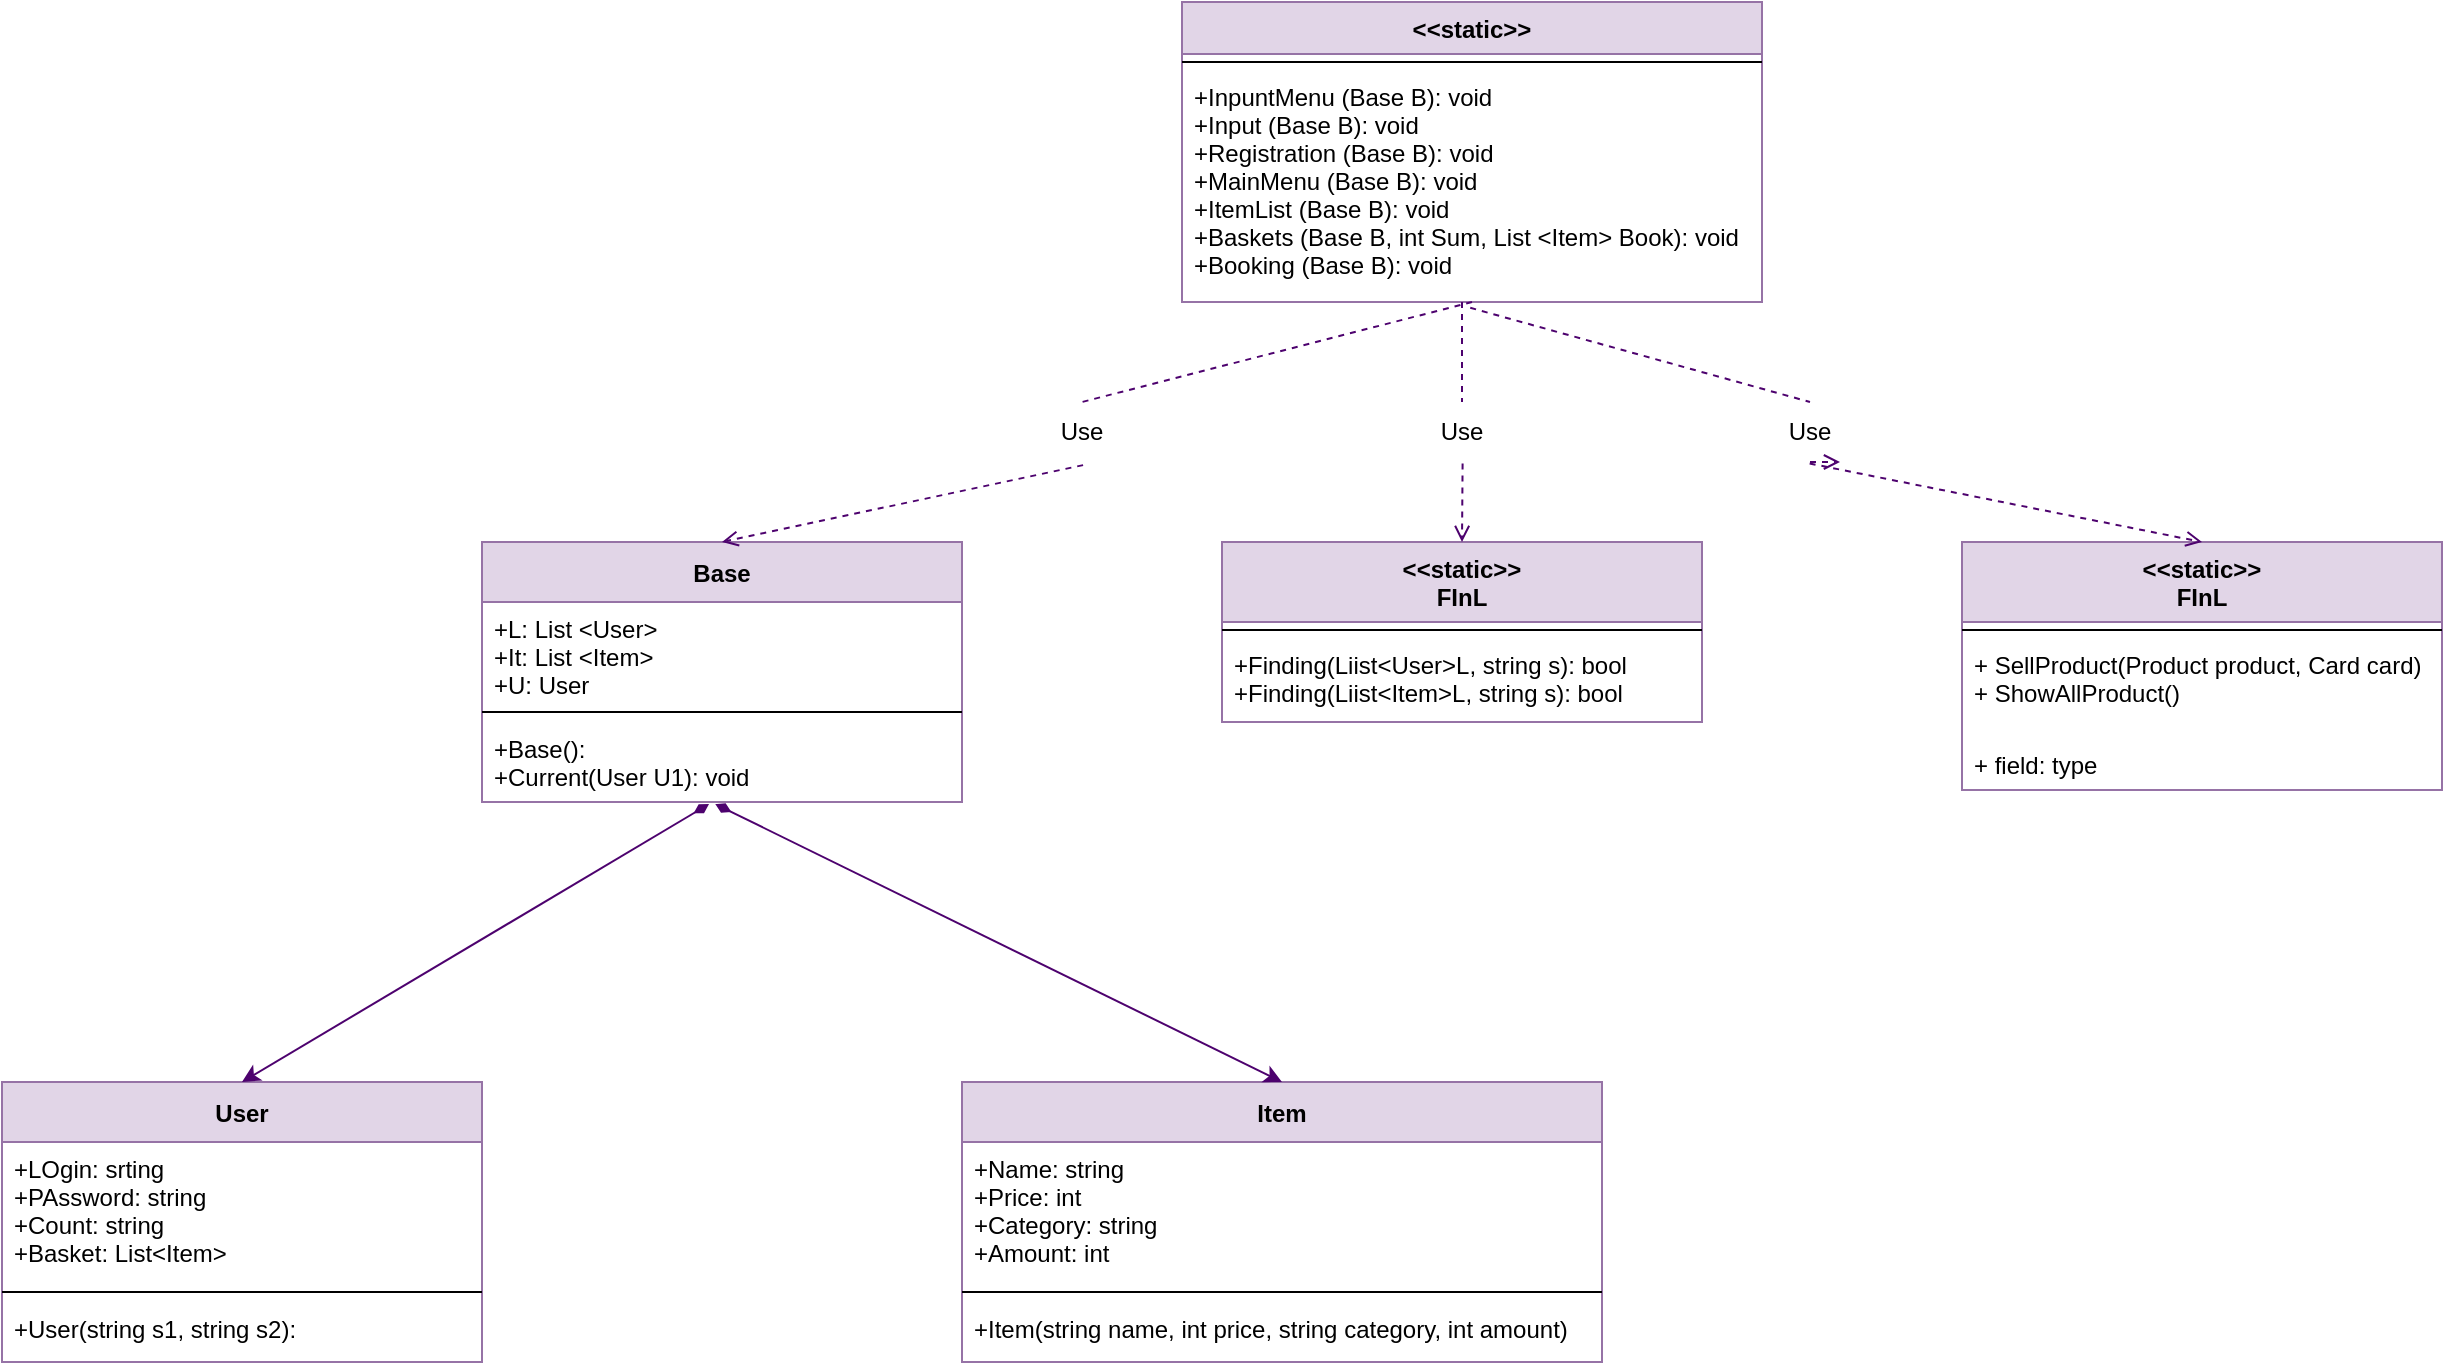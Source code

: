 <mxfile version="18.0.6" type="device"><diagram id="u2yimRovvphaygj1z19j" name="Страница 3"><mxGraphModel dx="2256" dy="2034" grid="1" gridSize="10" guides="1" tooltips="1" connect="1" arrows="1" fold="1" page="1" pageScale="1" pageWidth="827" pageHeight="1169" math="0" shadow="0"><root><mxCell id="4vUQYwWa6M3LoBv-tL_2-0"/><mxCell id="4vUQYwWa6M3LoBv-tL_2-1" parent="4vUQYwWa6M3LoBv-tL_2-0"/><mxCell id="9UH3tmX30SGG12wI8S3c-7" value="&lt;&lt;static&gt;&gt;" style="swimlane;fontStyle=1;align=center;verticalAlign=top;childLayout=stackLayout;horizontal=1;startSize=26;horizontalStack=0;resizeParent=1;resizeParentMax=0;resizeLast=0;collapsible=1;marginBottom=0;fillColor=#e1d5e7;strokeColor=#9673a6;" parent="4vUQYwWa6M3LoBv-tL_2-1" vertex="1"><mxGeometry x="130" y="-270" width="290" height="150" as="geometry"/></mxCell><mxCell id="9UH3tmX30SGG12wI8S3c-9" value="" style="line;strokeWidth=1;fillColor=none;align=left;verticalAlign=middle;spacingTop=-1;spacingLeft=3;spacingRight=3;rotatable=0;labelPosition=right;points=[];portConstraint=eastwest;" parent="9UH3tmX30SGG12wI8S3c-7" vertex="1"><mxGeometry y="26" width="290" height="8" as="geometry"/></mxCell><mxCell id="9UH3tmX30SGG12wI8S3c-10" value="+InpuntMenu (Base B): void&#10;+Input (Base B): void&#10;+Registration (Base B): void&#10;+MainMenu (Base B): void&#10;+ItemList (Base B): void&#10;+Baskets (Base B, int Sum, List &lt;Item&gt; Book): void&#10;+Booking (Base B): void" style="text;strokeColor=none;fillColor=none;align=left;verticalAlign=top;spacingLeft=4;spacingRight=4;overflow=hidden;rotatable=0;points=[[0,0.5],[1,0.5]];portConstraint=eastwest;" parent="9UH3tmX30SGG12wI8S3c-7" vertex="1"><mxGeometry y="34" width="290" height="116" as="geometry"/></mxCell><mxCell id="9UH3tmX30SGG12wI8S3c-16" value="&lt;&lt;static&gt;&gt;&#10;FInL&#10;&#10;" style="swimlane;fontStyle=1;align=center;verticalAlign=top;childLayout=stackLayout;horizontal=1;startSize=40;horizontalStack=0;resizeParent=1;resizeParentMax=0;resizeLast=0;collapsible=1;marginBottom=0;fillColor=#e1d5e7;strokeColor=#9673a6;" parent="4vUQYwWa6M3LoBv-tL_2-1" vertex="1"><mxGeometry x="520" width="240" height="124" as="geometry"/></mxCell><mxCell id="9UH3tmX30SGG12wI8S3c-18" value="" style="line;strokeWidth=1;fillColor=none;align=left;verticalAlign=middle;spacingTop=-1;spacingLeft=3;spacingRight=3;rotatable=0;labelPosition=right;points=[];portConstraint=eastwest;" parent="9UH3tmX30SGG12wI8S3c-16" vertex="1"><mxGeometry y="40" width="240" height="8" as="geometry"/></mxCell><mxCell id="9UH3tmX30SGG12wI8S3c-19" value="+ SellProduct(Product product, Card card)&#10;+ ShowAllProduct()" style="text;strokeColor=none;fillColor=none;align=left;verticalAlign=top;spacingLeft=4;spacingRight=4;overflow=hidden;rotatable=0;points=[[0,0.5],[1,0.5]];portConstraint=eastwest;" parent="9UH3tmX30SGG12wI8S3c-16" vertex="1"><mxGeometry y="48" width="240" height="50" as="geometry"/></mxCell><mxCell id="9UH3tmX30SGG12wI8S3c-17" value="+ field: type" style="text;strokeColor=none;fillColor=none;align=left;verticalAlign=top;spacingLeft=4;spacingRight=4;overflow=hidden;rotatable=0;points=[[0,0.5],[1,0.5]];portConstraint=eastwest;" parent="9UH3tmX30SGG12wI8S3c-16" vertex="1"><mxGeometry y="98" width="240" height="26" as="geometry"/></mxCell><mxCell id="rm3ZIUDmTqj-JXS1w_dZ-2" value="" style="endArrow=open;html=1;rounded=0;dashed=1;endFill=0;entryX=0.5;entryY=0;entryDx=0;entryDy=0;exitX=0.497;exitY=1.025;exitDx=0;exitDy=0;exitPerimeter=0;strokeColor=#4D026E;startArrow=none;" edge="1" parent="4vUQYwWa6M3LoBv-tL_2-1" source="rm3ZIUDmTqj-JXS1w_dZ-17" target="9UH3tmX30SGG12wI8S3c-16"><mxGeometry width="50" height="50" relative="1" as="geometry"><mxPoint x="330" y="-120" as="sourcePoint"/><mxPoint x="380" y="-70" as="targetPoint"/></mxGeometry></mxCell><mxCell id="rm3ZIUDmTqj-JXS1w_dZ-4" value="&lt;&lt;static&gt;&gt;&#10;FInL&#10;&#10;" style="swimlane;fontStyle=1;align=center;verticalAlign=top;childLayout=stackLayout;horizontal=1;startSize=40;horizontalStack=0;resizeParent=1;resizeParentMax=0;resizeLast=0;collapsible=1;marginBottom=0;fillColor=#e1d5e7;strokeColor=#9673a6;" vertex="1" parent="4vUQYwWa6M3LoBv-tL_2-1"><mxGeometry x="150" width="240" height="90" as="geometry"/></mxCell><mxCell id="rm3ZIUDmTqj-JXS1w_dZ-5" value="" style="line;strokeWidth=1;fillColor=none;align=left;verticalAlign=middle;spacingTop=-1;spacingLeft=3;spacingRight=3;rotatable=0;labelPosition=right;points=[];portConstraint=eastwest;" vertex="1" parent="rm3ZIUDmTqj-JXS1w_dZ-4"><mxGeometry y="40" width="240" height="8" as="geometry"/></mxCell><mxCell id="rm3ZIUDmTqj-JXS1w_dZ-6" value="+Finding(Liist&lt;User&gt;L, string s): bool&#10;+Finding(Liist&lt;Item&gt;L, string s): bool&#10;" style="text;strokeColor=none;fillColor=none;align=left;verticalAlign=top;spacingLeft=4;spacingRight=4;overflow=hidden;rotatable=0;points=[[0,0.5],[1,0.5]];portConstraint=eastwest;" vertex="1" parent="rm3ZIUDmTqj-JXS1w_dZ-4"><mxGeometry y="48" width="240" height="42" as="geometry"/></mxCell><mxCell id="rm3ZIUDmTqj-JXS1w_dZ-8" value="" style="endArrow=open;html=1;rounded=0;dashed=1;endFill=0;exitX=0.505;exitY=1.025;exitDx=0;exitDy=0;exitPerimeter=0;strokeColor=#4D026E;entryX=0.5;entryY=0;entryDx=0;entryDy=0;startArrow=none;" edge="1" parent="4vUQYwWa6M3LoBv-tL_2-1" source="rm3ZIUDmTqj-JXS1w_dZ-15" target="rm3ZIUDmTqj-JXS1w_dZ-4"><mxGeometry width="50" height="50" relative="1" as="geometry"><mxPoint x="160" y="-79.1" as="sourcePoint"/><mxPoint x="300" y="130" as="targetPoint"/></mxGeometry></mxCell><mxCell id="rm3ZIUDmTqj-JXS1w_dZ-9" value="Base" style="swimlane;fontStyle=1;align=center;verticalAlign=middle;childLayout=stackLayout;horizontal=1;startSize=30;horizontalStack=0;resizeParent=1;resizeParentMax=0;resizeLast=0;collapsible=1;marginBottom=0;fillColor=#e1d5e7;strokeColor=#9673a6;" vertex="1" parent="4vUQYwWa6M3LoBv-tL_2-1"><mxGeometry x="-220" width="240" height="130" as="geometry"/></mxCell><mxCell id="rm3ZIUDmTqj-JXS1w_dZ-23" value="+L: List &lt;User&gt;&#10;+It: List &lt;Item&gt;&#10;+U: User" style="text;strokeColor=none;fillColor=none;align=left;verticalAlign=top;spacingLeft=4;spacingRight=4;overflow=hidden;rotatable=0;points=[[0,0.5],[1,0.5]];portConstraint=eastwest;" vertex="1" parent="rm3ZIUDmTqj-JXS1w_dZ-9"><mxGeometry y="30" width="240" height="50" as="geometry"/></mxCell><mxCell id="rm3ZIUDmTqj-JXS1w_dZ-10" value="" style="line;strokeWidth=1;fillColor=none;align=left;verticalAlign=middle;spacingTop=-1;spacingLeft=3;spacingRight=3;rotatable=0;labelPosition=right;points=[];portConstraint=eastwest;" vertex="1" parent="rm3ZIUDmTqj-JXS1w_dZ-9"><mxGeometry y="80" width="240" height="10" as="geometry"/></mxCell><mxCell id="rm3ZIUDmTqj-JXS1w_dZ-11" value="+Base():&#10;+Current(User U1): void" style="text;strokeColor=none;fillColor=none;align=left;verticalAlign=top;spacingLeft=4;spacingRight=4;overflow=hidden;rotatable=0;points=[[0,0.5],[1,0.5]];portConstraint=eastwest;" vertex="1" parent="rm3ZIUDmTqj-JXS1w_dZ-9"><mxGeometry y="90" width="240" height="40" as="geometry"/></mxCell><mxCell id="rm3ZIUDmTqj-JXS1w_dZ-12" value="" style="endArrow=open;html=1;rounded=0;dashed=1;endFill=0;exitX=0.509;exitY=1.052;exitDx=0;exitDy=0;exitPerimeter=0;strokeColor=#4D026E;entryX=0.5;entryY=0;entryDx=0;entryDy=0;startArrow=none;" edge="1" parent="4vUQYwWa6M3LoBv-tL_2-1" source="rm3ZIUDmTqj-JXS1w_dZ-13" target="rm3ZIUDmTqj-JXS1w_dZ-9"><mxGeometry width="50" height="50" relative="1" as="geometry"><mxPoint x="286.45" y="-107.1" as="sourcePoint"/><mxPoint x="30" y="-20" as="targetPoint"/></mxGeometry></mxCell><mxCell id="rm3ZIUDmTqj-JXS1w_dZ-13" value="Use" style="text;html=1;strokeColor=none;fillColor=none;align=center;verticalAlign=middle;whiteSpace=wrap;rounded=0;" vertex="1" parent="4vUQYwWa6M3LoBv-tL_2-1"><mxGeometry x="50" y="-70" width="60" height="30" as="geometry"/></mxCell><mxCell id="rm3ZIUDmTqj-JXS1w_dZ-14" value="" style="endArrow=none;html=1;rounded=0;dashed=1;endFill=0;strokeColor=#4D026E;entryX=0.5;entryY=0;entryDx=0;entryDy=0;" edge="1" parent="4vUQYwWa6M3LoBv-tL_2-1" target="rm3ZIUDmTqj-JXS1w_dZ-13"><mxGeometry width="50" height="50" relative="1" as="geometry"><mxPoint x="275" y="-120" as="sourcePoint"/><mxPoint x="-50" as="targetPoint"/></mxGeometry></mxCell><mxCell id="rm3ZIUDmTqj-JXS1w_dZ-15" value="Use" style="text;html=1;strokeColor=none;fillColor=none;align=center;verticalAlign=middle;whiteSpace=wrap;rounded=0;" vertex="1" parent="4vUQYwWa6M3LoBv-tL_2-1"><mxGeometry x="240" y="-70" width="60" height="30" as="geometry"/></mxCell><mxCell id="rm3ZIUDmTqj-JXS1w_dZ-16" value="" style="endArrow=none;html=1;rounded=0;dashed=1;endFill=0;strokeColor=#4D026E;entryX=0.5;entryY=0;entryDx=0;entryDy=0;" edge="1" parent="4vUQYwWa6M3LoBv-tL_2-1" target="rm3ZIUDmTqj-JXS1w_dZ-15"><mxGeometry width="50" height="50" relative="1" as="geometry"><mxPoint x="270" y="-120" as="sourcePoint"/><mxPoint x="275" as="targetPoint"/></mxGeometry></mxCell><mxCell id="rm3ZIUDmTqj-JXS1w_dZ-17" value="Use" style="text;html=1;strokeColor=none;fillColor=none;align=center;verticalAlign=middle;whiteSpace=wrap;rounded=0;" vertex="1" parent="4vUQYwWa6M3LoBv-tL_2-1"><mxGeometry x="414" y="-70" width="60" height="30" as="geometry"/></mxCell><mxCell id="rm3ZIUDmTqj-JXS1w_dZ-18" value="" style="endArrow=none;html=1;rounded=0;dashed=1;endFill=0;entryX=0.5;entryY=0;entryDx=0;entryDy=0;exitX=0.497;exitY=1.025;exitDx=0;exitDy=0;exitPerimeter=0;strokeColor=#4D026E;" edge="1" parent="4vUQYwWa6M3LoBv-tL_2-1" source="9UH3tmX30SGG12wI8S3c-10" target="rm3ZIUDmTqj-JXS1w_dZ-17"><mxGeometry width="50" height="50" relative="1" as="geometry"><mxPoint x="274.13" y="-117.1" as="sourcePoint"/><mxPoint x="570" as="targetPoint"/></mxGeometry></mxCell><mxCell id="rm3ZIUDmTqj-JXS1w_dZ-24" style="edgeStyle=orthogonalEdgeStyle;rounded=0;orthogonalLoop=1;jettySize=auto;html=1;exitX=0.5;exitY=1;exitDx=0;exitDy=0;entryX=0.75;entryY=1;entryDx=0;entryDy=0;dashed=1;endArrow=open;endFill=0;strokeColor=#4D026E;" edge="1" parent="4vUQYwWa6M3LoBv-tL_2-1" source="rm3ZIUDmTqj-JXS1w_dZ-17" target="rm3ZIUDmTqj-JXS1w_dZ-17"><mxGeometry relative="1" as="geometry"/></mxCell><mxCell id="rm3ZIUDmTqj-JXS1w_dZ-25" value="User" style="swimlane;fontStyle=1;align=center;verticalAlign=middle;childLayout=stackLayout;horizontal=1;startSize=30;horizontalStack=0;resizeParent=1;resizeParentMax=0;resizeLast=0;collapsible=1;marginBottom=0;fillColor=#e1d5e7;strokeColor=#9673a6;" vertex="1" parent="4vUQYwWa6M3LoBv-tL_2-1"><mxGeometry x="-460" y="270" width="240" height="140" as="geometry"/></mxCell><mxCell id="rm3ZIUDmTqj-JXS1w_dZ-26" value="+LOgin: srting&#10;+PAssword: string&#10;+Count: string&#10;+Basket: List&lt;Item&gt;&#10;" style="text;strokeColor=none;fillColor=none;align=left;verticalAlign=top;spacingLeft=4;spacingRight=4;overflow=hidden;rotatable=0;points=[[0,0.5],[1,0.5]];portConstraint=eastwest;" vertex="1" parent="rm3ZIUDmTqj-JXS1w_dZ-25"><mxGeometry y="30" width="240" height="70" as="geometry"/></mxCell><mxCell id="rm3ZIUDmTqj-JXS1w_dZ-27" value="" style="line;strokeWidth=1;fillColor=none;align=left;verticalAlign=middle;spacingTop=-1;spacingLeft=3;spacingRight=3;rotatable=0;labelPosition=right;points=[];portConstraint=eastwest;" vertex="1" parent="rm3ZIUDmTqj-JXS1w_dZ-25"><mxGeometry y="100" width="240" height="10" as="geometry"/></mxCell><mxCell id="rm3ZIUDmTqj-JXS1w_dZ-28" value="+User(string s1, string s2):" style="text;strokeColor=none;fillColor=none;align=left;verticalAlign=top;spacingLeft=4;spacingRight=4;overflow=hidden;rotatable=0;points=[[0,0.5],[1,0.5]];portConstraint=eastwest;" vertex="1" parent="rm3ZIUDmTqj-JXS1w_dZ-25"><mxGeometry y="110" width="240" height="30" as="geometry"/></mxCell><mxCell id="rm3ZIUDmTqj-JXS1w_dZ-33" value="Item" style="swimlane;fontStyle=1;align=center;verticalAlign=middle;childLayout=stackLayout;horizontal=1;startSize=30;horizontalStack=0;resizeParent=1;resizeParentMax=0;resizeLast=0;collapsible=1;marginBottom=0;fillColor=#e1d5e7;strokeColor=#9673a6;" vertex="1" parent="4vUQYwWa6M3LoBv-tL_2-1"><mxGeometry x="20" y="270" width="320" height="140" as="geometry"/></mxCell><mxCell id="rm3ZIUDmTqj-JXS1w_dZ-34" value="+Name: string&#10;+Price: int&#10;+Category: string&#10;+Amount: int" style="text;strokeColor=none;fillColor=none;align=left;verticalAlign=top;spacingLeft=4;spacingRight=4;overflow=hidden;rotatable=0;points=[[0,0.5],[1,0.5]];portConstraint=eastwest;" vertex="1" parent="rm3ZIUDmTqj-JXS1w_dZ-33"><mxGeometry y="30" width="320" height="70" as="geometry"/></mxCell><mxCell id="rm3ZIUDmTqj-JXS1w_dZ-35" value="" style="line;strokeWidth=1;fillColor=none;align=left;verticalAlign=middle;spacingTop=-1;spacingLeft=3;spacingRight=3;rotatable=0;labelPosition=right;points=[];portConstraint=eastwest;" vertex="1" parent="rm3ZIUDmTqj-JXS1w_dZ-33"><mxGeometry y="100" width="320" height="10" as="geometry"/></mxCell><mxCell id="rm3ZIUDmTqj-JXS1w_dZ-36" value="+Item(string name, int price, string category, int amount)" style="text;strokeColor=none;fillColor=none;align=left;verticalAlign=top;spacingLeft=4;spacingRight=4;overflow=hidden;rotatable=0;points=[[0,0.5],[1,0.5]];portConstraint=eastwest;" vertex="1" parent="rm3ZIUDmTqj-JXS1w_dZ-33"><mxGeometry y="110" width="320" height="30" as="geometry"/></mxCell><mxCell id="rm3ZIUDmTqj-JXS1w_dZ-37" value="" style="endArrow=diamondThin;startArrow=classic;html=1;rounded=0;strokeColor=#4D026E;exitX=0.5;exitY=0;exitDx=0;exitDy=0;entryX=0.473;entryY=1.026;entryDx=0;entryDy=0;entryPerimeter=0;startFill=1;endFill=1;" edge="1" parent="4vUQYwWa6M3LoBv-tL_2-1" source="rm3ZIUDmTqj-JXS1w_dZ-25" target="rm3ZIUDmTqj-JXS1w_dZ-11"><mxGeometry width="50" height="50" relative="1" as="geometry"><mxPoint x="-250" y="220" as="sourcePoint"/><mxPoint x="-200" y="170" as="targetPoint"/><Array as="points"/></mxGeometry></mxCell><mxCell id="rm3ZIUDmTqj-JXS1w_dZ-38" value="" style="endArrow=classic;startArrow=diamondThin;html=1;rounded=0;strokeColor=#4D026E;exitX=0.486;exitY=1.026;exitDx=0;exitDy=0;exitPerimeter=0;entryX=0.5;entryY=0;entryDx=0;entryDy=0;startFill=1;" edge="1" parent="4vUQYwWa6M3LoBv-tL_2-1" source="rm3ZIUDmTqj-JXS1w_dZ-11" target="rm3ZIUDmTqj-JXS1w_dZ-33"><mxGeometry width="50" height="50" relative="1" as="geometry"><mxPoint x="-20" y="210" as="sourcePoint"/><mxPoint x="30" y="160" as="targetPoint"/></mxGeometry></mxCell></root></mxGraphModel></diagram></mxfile>